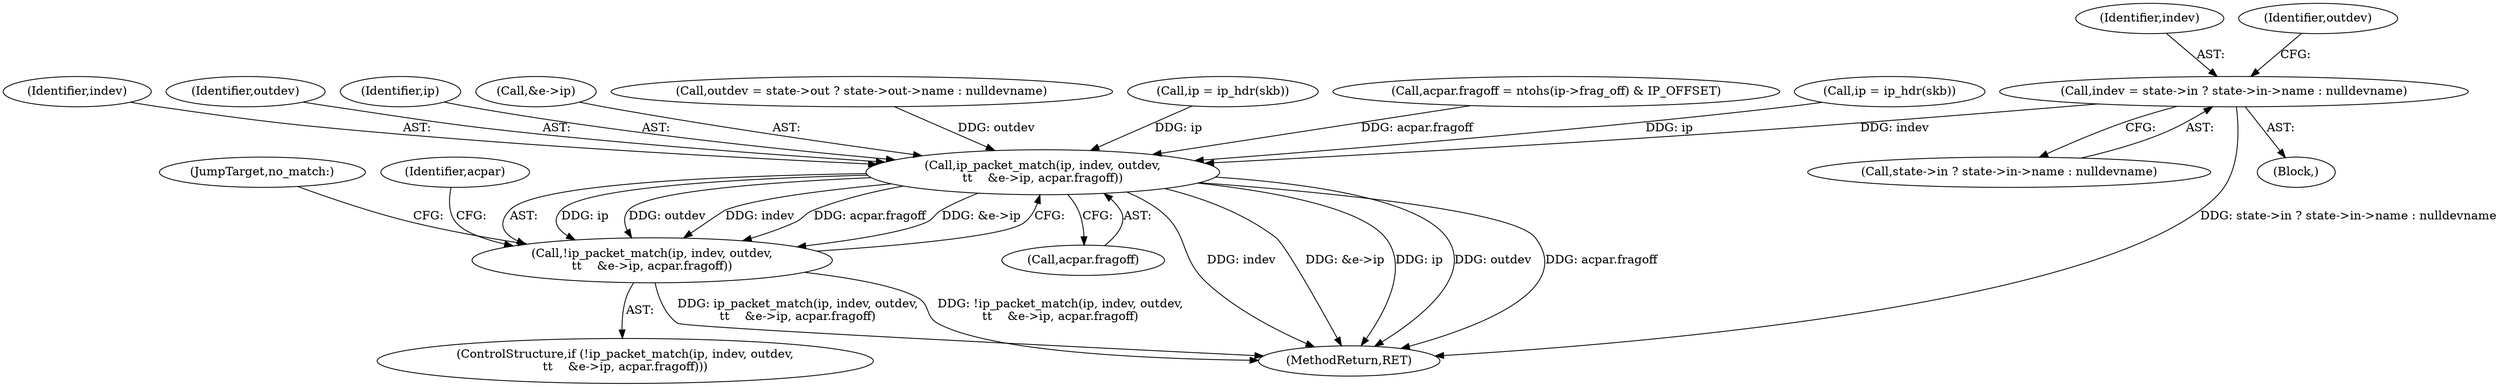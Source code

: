 digraph "0_linux_57ebd808a97d7c5b1e1afb937c2db22beba3c1f8_0@pointer" {
"1000146" [label="(Call,indev = state->in ? state->in->name : nulldevname)"];
"1000263" [label="(Call,ip_packet_match(ip, indev, outdev,\n\t\t    &e->ip, acpar.fragoff))"];
"1000262" [label="(Call,!ip_packet_match(ip, indev, outdev,\n\t\t    &e->ip, acpar.fragoff))"];
"1000271" [label="(Call,acpar.fragoff)"];
"1000148" [label="(Call,state->in ? state->in->name : nulldevname)"];
"1000265" [label="(Identifier,indev)"];
"1000146" [label="(Call,indev = state->in ? state->in->name : nulldevname)"];
"1000266" [label="(Identifier,outdev)"];
"1000275" [label="(JumpTarget,no_match:)"];
"1000147" [label="(Identifier,indev)"];
"1000264" [label="(Identifier,ip)"];
"1000267" [label="(Call,&e->ip)"];
"1000158" [label="(Call,outdev = state->out ? state->out->name : nulldevname)"];
"1000262" [label="(Call,!ip_packet_match(ip, indev, outdev,\n\t\t    &e->ip, acpar.fragoff))"];
"1000261" [label="(ControlStructure,if (!ip_packet_match(ip, indev, outdev,\n\t\t    &e->ip, acpar.fragoff)))"];
"1000159" [label="(Identifier,outdev)"];
"1000519" [label="(MethodReturn,RET)"];
"1000492" [label="(Call,ip = ip_hdr(skb))"];
"1000114" [label="(Block,)"];
"1000170" [label="(Call,acpar.fragoff = ntohs(ip->frag_off) & IP_OFFSET)"];
"1000263" [label="(Call,ip_packet_match(ip, indev, outdev,\n\t\t    &e->ip, acpar.fragoff))"];
"1000142" [label="(Call,ip = ip_hdr(skb))"];
"1000284" [label="(Identifier,acpar)"];
"1000146" -> "1000114"  [label="AST: "];
"1000146" -> "1000148"  [label="CFG: "];
"1000147" -> "1000146"  [label="AST: "];
"1000148" -> "1000146"  [label="AST: "];
"1000159" -> "1000146"  [label="CFG: "];
"1000146" -> "1000519"  [label="DDG: state->in ? state->in->name : nulldevname"];
"1000146" -> "1000263"  [label="DDG: indev"];
"1000263" -> "1000262"  [label="AST: "];
"1000263" -> "1000271"  [label="CFG: "];
"1000264" -> "1000263"  [label="AST: "];
"1000265" -> "1000263"  [label="AST: "];
"1000266" -> "1000263"  [label="AST: "];
"1000267" -> "1000263"  [label="AST: "];
"1000271" -> "1000263"  [label="AST: "];
"1000262" -> "1000263"  [label="CFG: "];
"1000263" -> "1000519"  [label="DDG: indev"];
"1000263" -> "1000519"  [label="DDG: &e->ip"];
"1000263" -> "1000519"  [label="DDG: ip"];
"1000263" -> "1000519"  [label="DDG: outdev"];
"1000263" -> "1000519"  [label="DDG: acpar.fragoff"];
"1000263" -> "1000262"  [label="DDG: ip"];
"1000263" -> "1000262"  [label="DDG: outdev"];
"1000263" -> "1000262"  [label="DDG: indev"];
"1000263" -> "1000262"  [label="DDG: acpar.fragoff"];
"1000263" -> "1000262"  [label="DDG: &e->ip"];
"1000492" -> "1000263"  [label="DDG: ip"];
"1000142" -> "1000263"  [label="DDG: ip"];
"1000158" -> "1000263"  [label="DDG: outdev"];
"1000170" -> "1000263"  [label="DDG: acpar.fragoff"];
"1000262" -> "1000261"  [label="AST: "];
"1000275" -> "1000262"  [label="CFG: "];
"1000284" -> "1000262"  [label="CFG: "];
"1000262" -> "1000519"  [label="DDG: ip_packet_match(ip, indev, outdev,\n\t\t    &e->ip, acpar.fragoff)"];
"1000262" -> "1000519"  [label="DDG: !ip_packet_match(ip, indev, outdev,\n\t\t    &e->ip, acpar.fragoff)"];
}
